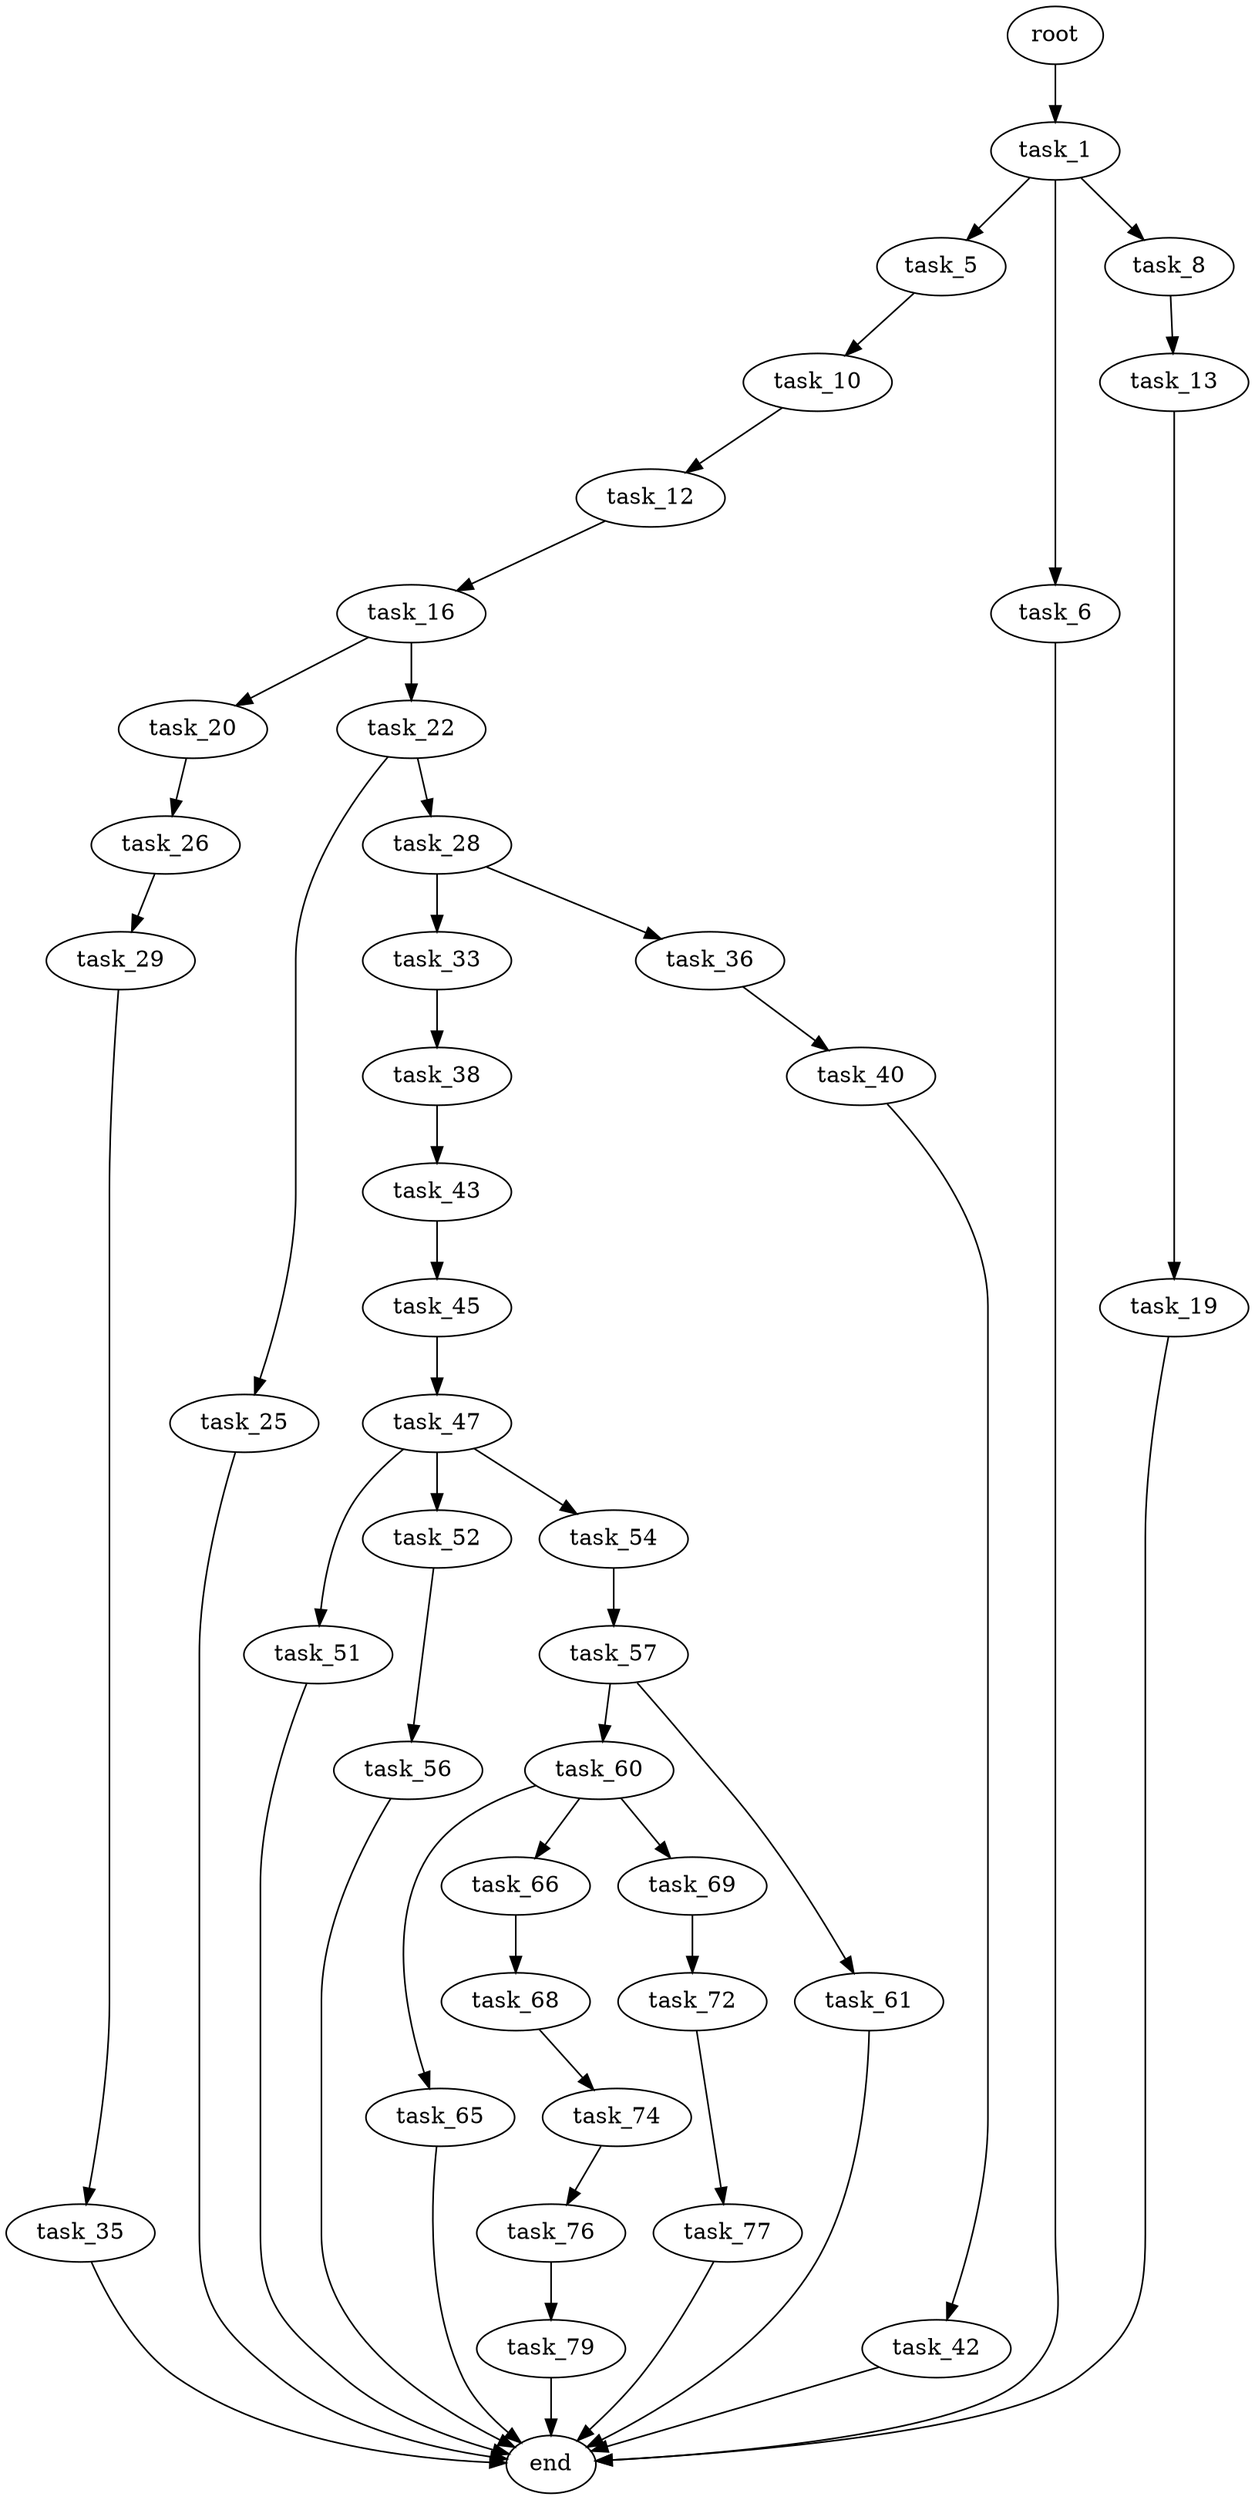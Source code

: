 digraph G {
  root [size="0.000000"];
  task_1 [size="1892791097.000000"];
  task_5 [size="782757789696.000000"];
  task_6 [size="403324248172.000000"];
  task_8 [size="1034311711.000000"];
  task_10 [size="90664578336.000000"];
  end [size="0.000000"];
  task_13 [size="8589934592.000000"];
  task_12 [size="8589934592.000000"];
  task_16 [size="28991029248.000000"];
  task_19 [size="654729498327.000000"];
  task_20 [size="399577747313.000000"];
  task_22 [size="13660912502.000000"];
  task_26 [size="4804779543.000000"];
  task_25 [size="3200717457.000000"];
  task_28 [size="19895070808.000000"];
  task_29 [size="53010179300.000000"];
  task_33 [size="368293445632.000000"];
  task_36 [size="14924278091.000000"];
  task_35 [size="782757789696.000000"];
  task_38 [size="71812774025.000000"];
  task_40 [size="813242064886.000000"];
  task_43 [size="296039748324.000000"];
  task_42 [size="1280393110517.000000"];
  task_45 [size="1413455720013.000000"];
  task_47 [size="231928233984.000000"];
  task_51 [size="1760715432.000000"];
  task_52 [size="109018390505.000000"];
  task_54 [size="64984843668.000000"];
  task_56 [size="288898879962.000000"];
  task_57 [size="266204616659.000000"];
  task_60 [size="782757789696.000000"];
  task_61 [size="2437990162.000000"];
  task_65 [size="6686471005.000000"];
  task_66 [size="549755813888.000000"];
  task_69 [size="28991029248.000000"];
  task_68 [size="16041720281.000000"];
  task_74 [size="782757789696.000000"];
  task_72 [size="3544240981.000000"];
  task_77 [size="68335339908.000000"];
  task_76 [size="8589934592.000000"];
  task_79 [size="1125955815.000000"];

  root -> task_1 [size="1.000000"];
  task_1 -> task_5 [size="134217728.000000"];
  task_1 -> task_6 [size="134217728.000000"];
  task_1 -> task_8 [size="134217728.000000"];
  task_5 -> task_10 [size="679477248.000000"];
  task_6 -> end [size="1.000000"];
  task_8 -> task_13 [size="33554432.000000"];
  task_10 -> task_12 [size="134217728.000000"];
  task_13 -> task_19 [size="33554432.000000"];
  task_12 -> task_16 [size="33554432.000000"];
  task_16 -> task_20 [size="75497472.000000"];
  task_16 -> task_22 [size="75497472.000000"];
  task_19 -> end [size="1.000000"];
  task_20 -> task_26 [size="301989888.000000"];
  task_22 -> task_25 [size="33554432.000000"];
  task_22 -> task_28 [size="33554432.000000"];
  task_26 -> task_29 [size="75497472.000000"];
  task_25 -> end [size="1.000000"];
  task_28 -> task_33 [size="536870912.000000"];
  task_28 -> task_36 [size="536870912.000000"];
  task_29 -> task_35 [size="838860800.000000"];
  task_33 -> task_38 [size="411041792.000000"];
  task_36 -> task_40 [size="301989888.000000"];
  task_35 -> end [size="1.000000"];
  task_38 -> task_43 [size="75497472.000000"];
  task_40 -> task_42 [size="838860800.000000"];
  task_43 -> task_45 [size="301989888.000000"];
  task_42 -> end [size="1.000000"];
  task_45 -> task_47 [size="838860800.000000"];
  task_47 -> task_51 [size="301989888.000000"];
  task_47 -> task_52 [size="301989888.000000"];
  task_47 -> task_54 [size="301989888.000000"];
  task_51 -> end [size="1.000000"];
  task_52 -> task_56 [size="75497472.000000"];
  task_54 -> task_57 [size="134217728.000000"];
  task_56 -> end [size="1.000000"];
  task_57 -> task_60 [size="209715200.000000"];
  task_57 -> task_61 [size="209715200.000000"];
  task_60 -> task_65 [size="679477248.000000"];
  task_60 -> task_66 [size="679477248.000000"];
  task_60 -> task_69 [size="679477248.000000"];
  task_61 -> end [size="1.000000"];
  task_65 -> end [size="1.000000"];
  task_66 -> task_68 [size="536870912.000000"];
  task_69 -> task_72 [size="75497472.000000"];
  task_68 -> task_74 [size="838860800.000000"];
  task_74 -> task_76 [size="679477248.000000"];
  task_72 -> task_77 [size="134217728.000000"];
  task_77 -> end [size="1.000000"];
  task_76 -> task_79 [size="33554432.000000"];
  task_79 -> end [size="1.000000"];
}
